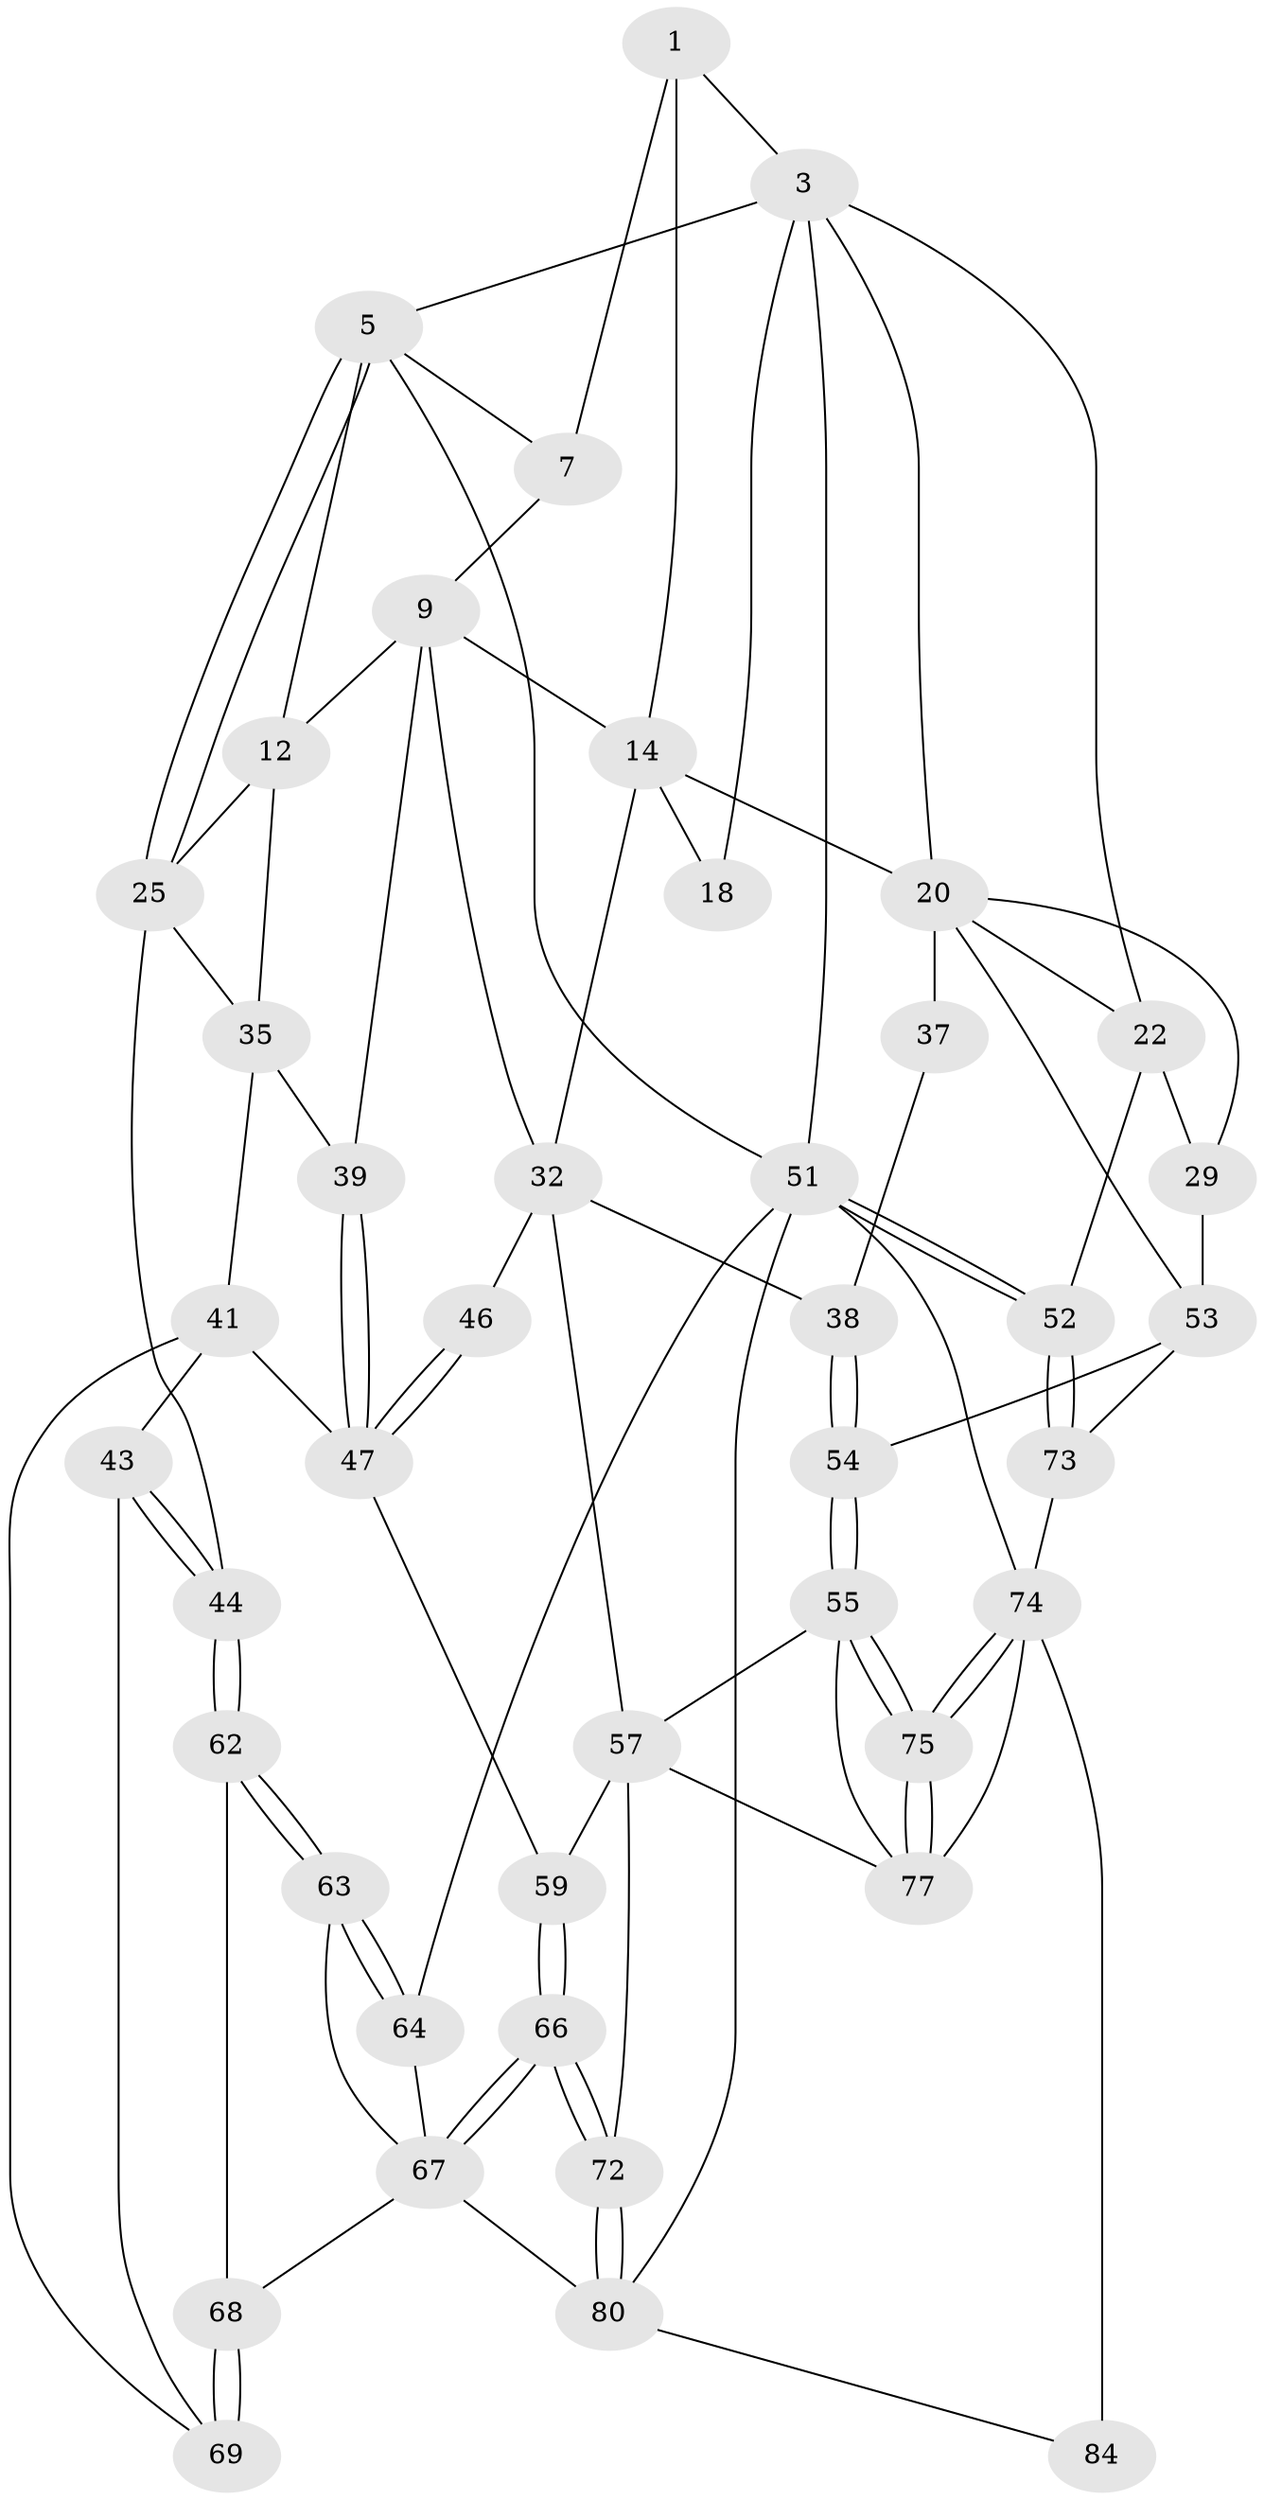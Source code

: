 // original degree distribution, {3: 0.046511627906976744, 5: 0.4418604651162791, 6: 0.26744186046511625, 4: 0.2441860465116279}
// Generated by graph-tools (version 1.1) at 2025/28/03/15/25 16:28:09]
// undirected, 43 vertices, 98 edges
graph export_dot {
graph [start="1"]
  node [color=gray90,style=filled];
  1 [pos="+0.44025784111884814+0",super="+2"];
  3 [pos="+1+0",super="+4+16"];
  5 [pos="+0+0",super="+6"];
  7 [pos="+0.3723191815570336+0",super="+8"];
  9 [pos="+0.4093778115425347+0.2788981956396383",super="+10"];
  12 [pos="+0.28933565097315683+0.2580169599450986",super="+13"];
  14 [pos="+0.5509306615236659+0.1811445620517434",super="+17+15"];
  18 [pos="+0.6566127456092462+0.17496795142615895"];
  20 [pos="+0.7664440634521841+0.2960111711283851",super="+24+21"];
  22 [pos="+1+0",super="+23+48"];
  25 [pos="+0+0.02622470013534677",super="+36"];
  29 [pos="+0.9021077743595427+0.468071614251893",super="+49+30"];
  32 [pos="+0.5306098839585833+0.4776534721351315",super="+33"];
  35 [pos="+0.08812170611415487+0.31046004776139235",super="+40"];
  37 [pos="+0.5932247058230254+0.4478145825640649"];
  38 [pos="+0.5306276421723298+0.4776527961559602"];
  39 [pos="+0.28033605726437943+0.484087204749112"];
  41 [pos="+0.18417761526749626+0.5490631012099796",super="+42"];
  43 [pos="+0+0.5155675500037203"];
  44 [pos="+0+0.46374125834871943"];
  46 [pos="+0.39082004274754933+0.4882765058842535"];
  47 [pos="+0.27852526092080465+0.4985398575803878",super="+60"];
  51 [pos="+1+1",super="+65"];
  52 [pos="+1+0.9915044105178301"];
  53 [pos="+0.7251345576663589+0.5960333820331324",super="+61"];
  54 [pos="+0.6747999746536288+0.6119192997299178"];
  55 [pos="+0.5860573616224876+0.6752133148379359",super="+56"];
  57 [pos="+0.5077931707041092+0.662517819677258",super="+71+58"];
  59 [pos="+0.3538180966128417+0.6132691171425163"];
  62 [pos="+0+1"];
  63 [pos="+0+1"];
  64 [pos="+0+1"];
  66 [pos="+0.29338339380815254+0.7800091722240392"];
  67 [pos="+0.20573853922080335+0.7672670045833079",super="+79"];
  68 [pos="+0.1806899473209168+0.7495163960883465",super="+76"];
  69 [pos="+0.15513703955346145+0.6728181010428458",super="+70"];
  72 [pos="+0.38262363114341236+0.8729184056290966"];
  73 [pos="+0.8762659650743938+0.8319338677253801"];
  74 [pos="+0.7034316644009744+0.8588098129819234",super="+82"];
  75 [pos="+0.696751497143782+0.8554664400670133"];
  77 [pos="+0.5436764116211746+0.8570373511758679",super="+78"];
  80 [pos="+0.370081365245433+0.926931593008846",super="+85"];
  84 [pos="+0.4624438029589554+1"];
  1 -- 3;
  1 -- 14;
  1 -- 7;
  3 -- 51;
  3 -- 5;
  3 -- 22;
  3 -- 18;
  3 -- 20;
  5 -- 25;
  5 -- 25;
  5 -- 51;
  5 -- 12;
  5 -- 7;
  7 -- 9;
  9 -- 14;
  9 -- 32;
  9 -- 12;
  9 -- 39;
  12 -- 35;
  12 -- 25;
  14 -- 18;
  14 -- 20 [weight=2];
  14 -- 32;
  20 -- 22;
  20 -- 37 [weight=2];
  20 -- 53;
  20 -- 29 [weight=2];
  22 -- 29 [weight=2];
  22 -- 52;
  25 -- 35;
  25 -- 44;
  29 -- 53;
  32 -- 38;
  32 -- 46 [weight=2];
  32 -- 57;
  35 -- 41;
  35 -- 39;
  37 -- 38;
  38 -- 54;
  38 -- 54;
  39 -- 47;
  39 -- 47;
  41 -- 43;
  41 -- 69;
  41 -- 47;
  43 -- 44;
  43 -- 44;
  43 -- 69;
  44 -- 62;
  44 -- 62;
  46 -- 47;
  46 -- 47;
  47 -- 59;
  51 -- 52;
  51 -- 52;
  51 -- 64;
  51 -- 80;
  51 -- 74;
  52 -- 73;
  52 -- 73;
  53 -- 54;
  53 -- 73;
  54 -- 55;
  54 -- 55;
  55 -- 75;
  55 -- 75;
  55 -- 57;
  55 -- 77;
  57 -- 72;
  57 -- 77;
  57 -- 59;
  59 -- 66;
  59 -- 66;
  62 -- 63;
  62 -- 63;
  62 -- 68;
  63 -- 64;
  63 -- 64;
  63 -- 67;
  64 -- 67;
  66 -- 67;
  66 -- 67;
  66 -- 72;
  66 -- 72;
  67 -- 68;
  67 -- 80;
  68 -- 69 [weight=2];
  68 -- 69;
  72 -- 80;
  72 -- 80;
  73 -- 74;
  74 -- 75;
  74 -- 75;
  74 -- 84 [weight=2];
  74 -- 77;
  75 -- 77;
  75 -- 77;
  80 -- 84;
}

